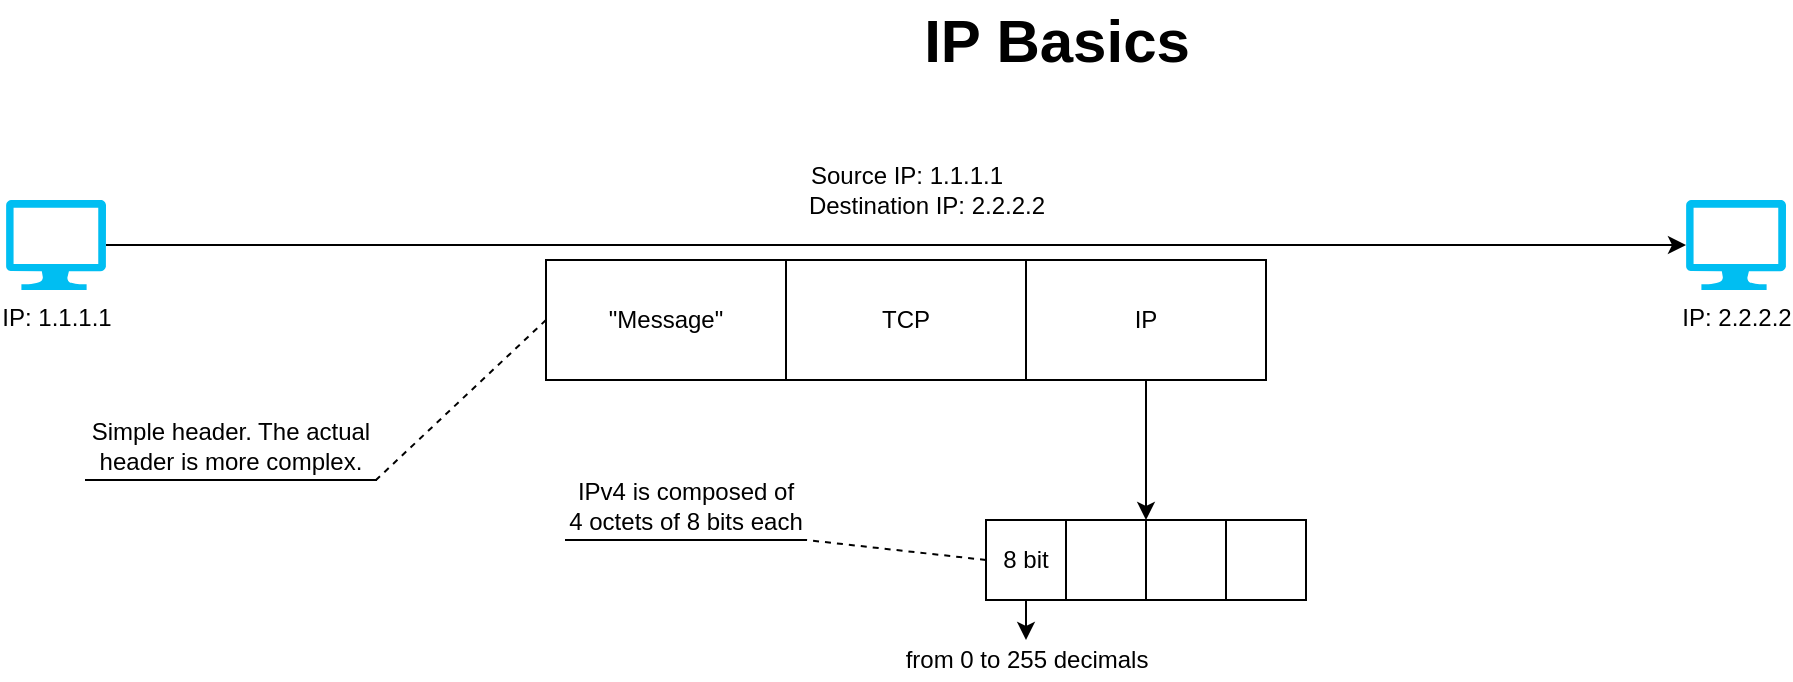 <mxfile version="12.7.0" type="github">
  <diagram id="FGN42jLm5xySWvS5diSW" name="Page-1">
    <mxGraphModel dx="1422" dy="794" grid="1" gridSize="10" guides="1" tooltips="1" connect="1" arrows="1" fold="1" page="1" pageScale="1" pageWidth="1169" pageHeight="827" math="0" shadow="0">
      <root>
        <mxCell id="0"/>
        <mxCell id="1" parent="0"/>
        <mxCell id="duTAwba3yediUyD9O9m4-1" value="IP: 1.1.1.1" style="verticalLabelPosition=bottom;html=1;verticalAlign=top;align=center;strokeColor=none;fillColor=#00BEF2;shape=mxgraph.azure.computer;pointerEvents=1;" parent="1" vertex="1">
          <mxGeometry x="80" y="120" width="50" height="45" as="geometry"/>
        </mxCell>
        <mxCell id="duTAwba3yediUyD9O9m4-2" value="IP: 2.2.2.2" style="verticalLabelPosition=bottom;html=1;verticalAlign=top;align=center;strokeColor=none;fillColor=#00BEF2;shape=mxgraph.azure.computer;pointerEvents=1;" parent="1" vertex="1">
          <mxGeometry x="920" y="120" width="50" height="45" as="geometry"/>
        </mxCell>
        <mxCell id="duTAwba3yediUyD9O9m4-3" value="&quot;Message&quot;" style="rounded=0;whiteSpace=wrap;html=1;" parent="1" vertex="1">
          <mxGeometry x="350" y="150" width="120" height="60" as="geometry"/>
        </mxCell>
        <mxCell id="duTAwba3yediUyD9O9m4-4" value="TCP" style="rounded=0;whiteSpace=wrap;html=1;" parent="1" vertex="1">
          <mxGeometry x="470" y="150" width="120" height="60" as="geometry"/>
        </mxCell>
        <mxCell id="duTAwba3yediUyD9O9m4-5" value="IP" style="rounded=0;whiteSpace=wrap;html=1;" parent="1" vertex="1">
          <mxGeometry x="590" y="150" width="120" height="60" as="geometry"/>
        </mxCell>
        <mxCell id="duTAwba3yediUyD9O9m4-6" value="" style="endArrow=classic;html=1;exitX=1;exitY=0.5;exitDx=0;exitDy=0;exitPerimeter=0;" parent="1" source="duTAwba3yediUyD9O9m4-1" target="duTAwba3yediUyD9O9m4-2" edge="1">
          <mxGeometry width="50" height="50" relative="1" as="geometry">
            <mxPoint x="260" y="180" as="sourcePoint"/>
            <mxPoint x="310" y="130" as="targetPoint"/>
          </mxGeometry>
        </mxCell>
        <mxCell id="duTAwba3yediUyD9O9m4-7" value="Source IP: 1.1.1.1&lt;br&gt;&amp;nbsp; &amp;nbsp; &amp;nbsp; &amp;nbsp;Destination IP: 2.2.2.2&amp;nbsp;" style="text;html=1;align=center;verticalAlign=middle;resizable=0;points=[];autosize=1;" parent="1" vertex="1">
          <mxGeometry x="450" y="100" width="160" height="30" as="geometry"/>
        </mxCell>
        <mxCell id="UV2nL4h3C2CCb3RbbrpQ-2" value="8 bit" style="whiteSpace=wrap;html=1;aspect=fixed;" vertex="1" parent="1">
          <mxGeometry x="570" y="280" width="40" height="40" as="geometry"/>
        </mxCell>
        <mxCell id="UV2nL4h3C2CCb3RbbrpQ-3" value="" style="whiteSpace=wrap;html=1;aspect=fixed;" vertex="1" parent="1">
          <mxGeometry x="610" y="280" width="40" height="40" as="geometry"/>
        </mxCell>
        <mxCell id="UV2nL4h3C2CCb3RbbrpQ-4" value="" style="whiteSpace=wrap;html=1;aspect=fixed;" vertex="1" parent="1">
          <mxGeometry x="650" y="280" width="40" height="40" as="geometry"/>
        </mxCell>
        <mxCell id="UV2nL4h3C2CCb3RbbrpQ-5" value="" style="whiteSpace=wrap;html=1;aspect=fixed;" vertex="1" parent="1">
          <mxGeometry x="690" y="280" width="40" height="40" as="geometry"/>
        </mxCell>
        <mxCell id="UV2nL4h3C2CCb3RbbrpQ-6" value="" style="endArrow=classic;html=1;exitX=0.5;exitY=1;exitDx=0;exitDy=0;entryX=1;entryY=0;entryDx=0;entryDy=0;" edge="1" parent="1" source="duTAwba3yediUyD9O9m4-5" target="UV2nL4h3C2CCb3RbbrpQ-3">
          <mxGeometry width="50" height="50" relative="1" as="geometry">
            <mxPoint x="80" y="540" as="sourcePoint"/>
            <mxPoint x="130" y="490" as="targetPoint"/>
          </mxGeometry>
        </mxCell>
        <mxCell id="UV2nL4h3C2CCb3RbbrpQ-7" value="" style="endArrow=classic;html=1;exitX=0.5;exitY=1;exitDx=0;exitDy=0;" edge="1" parent="1" source="UV2nL4h3C2CCb3RbbrpQ-2">
          <mxGeometry width="50" height="50" relative="1" as="geometry">
            <mxPoint x="80" y="540" as="sourcePoint"/>
            <mxPoint x="590" y="340" as="targetPoint"/>
          </mxGeometry>
        </mxCell>
        <mxCell id="UV2nL4h3C2CCb3RbbrpQ-9" value="IPv4 is composed of 4 octets of 8 bits each" style="whiteSpace=wrap;html=1;shape=partialRectangle;top=0;left=0;bottom=1;right=0;points=[[0,1],[1,1]];strokeColor=#000000;fillColor=none;align=center;verticalAlign=bottom;routingCenterY=0.5;snapToPoint=1;container=1;recursiveResize=0;autosize=1;treeFolding=1;treeMoving=1;" vertex="1" parent="1">
          <mxGeometry x="360" y="270" width="120" height="20" as="geometry"/>
        </mxCell>
        <mxCell id="UV2nL4h3C2CCb3RbbrpQ-10" value="" style="startArrow=none;endArrow=none;segment=10;strokeColor=#000000;exitX=0;exitY=0.5;exitDx=0;exitDy=0;dashed=1;" edge="1" target="UV2nL4h3C2CCb3RbbrpQ-9" parent="1" source="UV2nL4h3C2CCb3RbbrpQ-2">
          <mxGeometry relative="1" as="geometry">
            <mxPoint x="470" y="400" as="sourcePoint"/>
          </mxGeometry>
        </mxCell>
        <mxCell id="UV2nL4h3C2CCb3RbbrpQ-11" value="from 0 to 255 decimals" style="text;html=1;align=center;verticalAlign=middle;resizable=0;points=[];autosize=1;" vertex="1" parent="1">
          <mxGeometry x="520" y="340" width="140" height="20" as="geometry"/>
        </mxCell>
        <mxCell id="UV2nL4h3C2CCb3RbbrpQ-12" value="Simple header. The actual header is more complex." style="whiteSpace=wrap;html=1;shape=partialRectangle;top=0;left=0;bottom=1;right=0;points=[[0,1],[1,1]];strokeColor=#000000;fillColor=none;align=center;verticalAlign=bottom;routingCenterY=0.5;snapToPoint=1;container=1;recursiveResize=0;autosize=1;treeFolding=1;treeMoving=1;" vertex="1" parent="1">
          <mxGeometry x="120" y="240" width="145" height="20" as="geometry"/>
        </mxCell>
        <mxCell id="UV2nL4h3C2CCb3RbbrpQ-13" value="" style="startArrow=none;endArrow=none;segment=10;strokeColor=#000000;exitX=0;exitY=0.5;exitDx=0;exitDy=0;dashed=1;" edge="1" parent="1" target="UV2nL4h3C2CCb3RbbrpQ-12" source="duTAwba3yediUyD9O9m4-3">
          <mxGeometry relative="1" as="geometry">
            <mxPoint x="310" y="320" as="sourcePoint"/>
          </mxGeometry>
        </mxCell>
        <mxCell id="UV2nL4h3C2CCb3RbbrpQ-14" value="IP Basics" style="text;html=1;align=center;verticalAlign=middle;resizable=0;points=[];autosize=1;fontSize=30;fontStyle=1" vertex="1" parent="1">
          <mxGeometry x="530" y="20" width="150" height="40" as="geometry"/>
        </mxCell>
      </root>
    </mxGraphModel>
  </diagram>
</mxfile>
